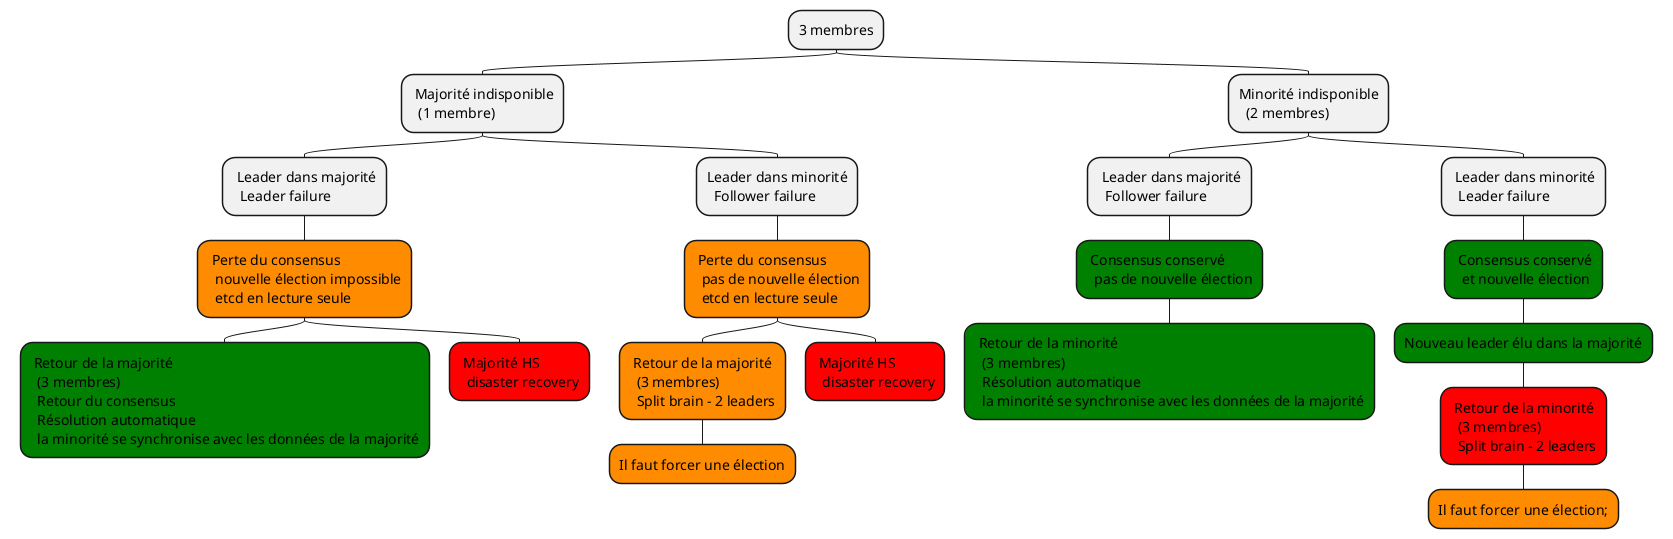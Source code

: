 @startmindmap
top to bottom direction

* 3 membres
**: Majorité indisponible
  (1 membre);
***: Leader dans majorité
  Leader failure;
****[#darkorange]: Perte du consensus
  nouvelle élection impossible
  etcd en lecture seule;
*****[#green]: Retour de la majorité
  (3 membres)
  Retour du consensus
  Résolution automatique
  la minorité se synchronise avec les données de la majorité;
*****[#red]: Majorité HS
  disaster recovery;

***:Leader dans minorité
  Follower failure;
****[#darkorange]: Perte du consensus
  pas de nouvelle élection
  etcd en lecture seule;
*****[#darkorange]: Retour de la majorité
  (3 membres)
  Split brain - 2 leaders;
******[#darkorange] Il faut forcer une élection
*****[#red]: Majorité HS
  disaster recovery;

**:Minorité indisponible
  (2 membres);
***: Leader dans majorité
  Follower failure;
****[#green]: Consensus conservé
  pas de nouvelle élection;
*****[#green]: Retour de la minorité
  (3 membres)
  Résolution automatique
  la minorité se synchronise avec les données de la majorité;

***: Leader dans minorité
  Leader failure;
****[#green]: Consensus conservé
  et nouvelle élection;
*****[#green] Nouveau leader élu dans la majorité
******[#red]: Retour de la minorité
  (3 membres)
  Split brain - 2 leaders;
*******[#darkorange] Il faut forcer une élection;

@endmindmap
